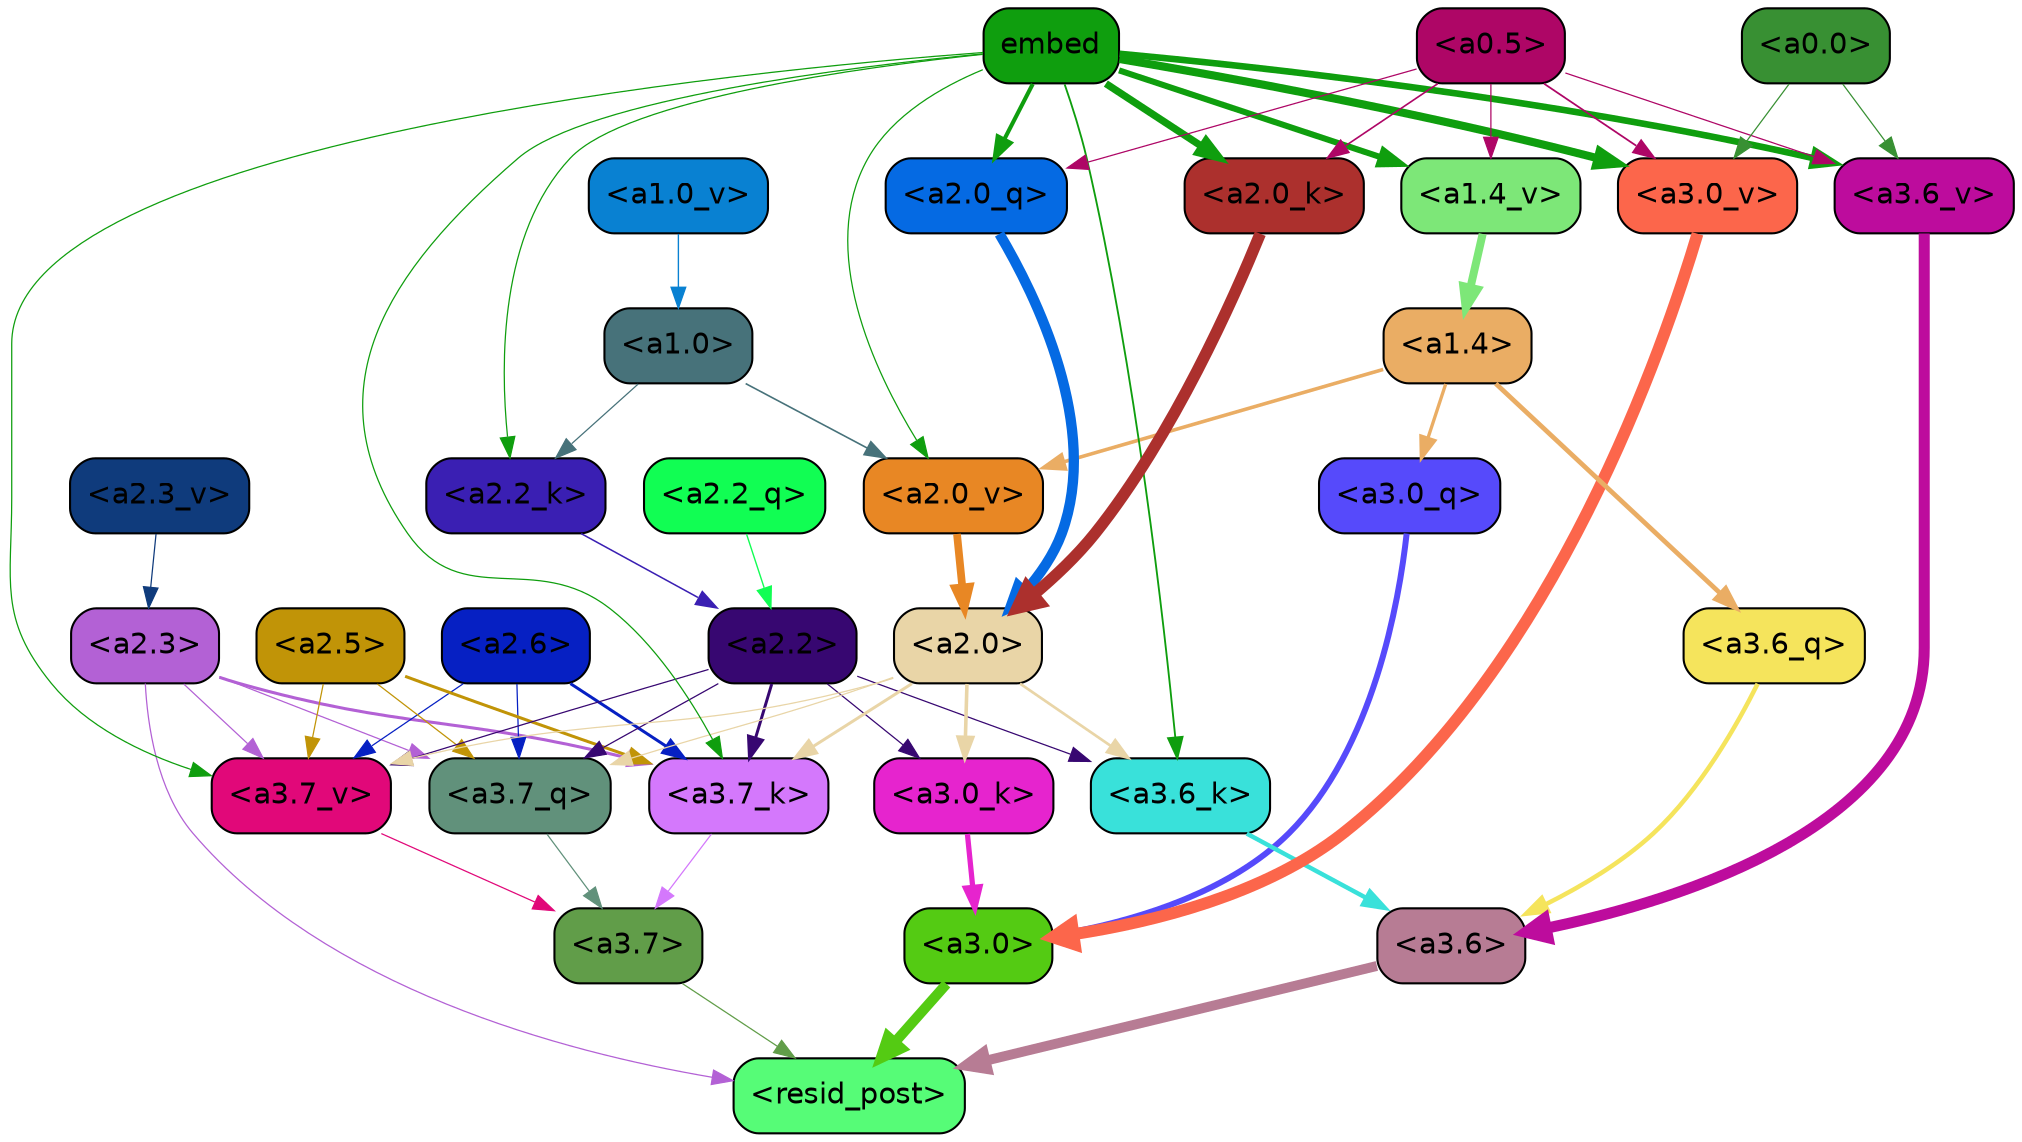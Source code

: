 strict digraph "" {
	graph [bgcolor=transparent,
		layout=dot,
		overlap=false,
		splines=true
	];
	"<a3.7>"	[color=black,
		fillcolor="#619d49",
		fontname=Helvetica,
		shape=box,
		style="filled, rounded"];
	"<resid_post>"	[color=black,
		fillcolor="#56fc77",
		fontname=Helvetica,
		shape=box,
		style="filled, rounded"];
	"<a3.7>" -> "<resid_post>"	[color="#619d49",
		penwidth=0.6];
	"<a3.6>"	[color=black,
		fillcolor="#b77c94",
		fontname=Helvetica,
		shape=box,
		style="filled, rounded"];
	"<a3.6>" -> "<resid_post>"	[color="#b77c94",
		penwidth=4.746312499046326];
	"<a3.0>"	[color=black,
		fillcolor="#54cb13",
		fontname=Helvetica,
		shape=box,
		style="filled, rounded"];
	"<a3.0>" -> "<resid_post>"	[color="#54cb13",
		penwidth=4.896343111991882];
	"<a2.3>"	[color=black,
		fillcolor="#b361d5",
		fontname=Helvetica,
		shape=box,
		style="filled, rounded"];
	"<a2.3>" -> "<resid_post>"	[color="#b361d5",
		penwidth=0.6];
	"<a3.7_q>"	[color=black,
		fillcolor="#61917b",
		fontname=Helvetica,
		shape=box,
		style="filled, rounded"];
	"<a2.3>" -> "<a3.7_q>"	[color="#b361d5",
		penwidth=0.6];
	"<a3.7_k>"	[color=black,
		fillcolor="#d478fc",
		fontname=Helvetica,
		shape=box,
		style="filled, rounded"];
	"<a2.3>" -> "<a3.7_k>"	[color="#b361d5",
		penwidth=1.467104621231556];
	"<a3.7_v>"	[color=black,
		fillcolor="#e10879",
		fontname=Helvetica,
		shape=box,
		style="filled, rounded"];
	"<a2.3>" -> "<a3.7_v>"	[color="#b361d5",
		penwidth=0.6];
	"<a3.7_q>" -> "<a3.7>"	[color="#61917b",
		penwidth=0.6];
	"<a3.6_q>"	[color=black,
		fillcolor="#f5e45c",
		fontname=Helvetica,
		shape=box,
		style="filled, rounded"];
	"<a3.6_q>" -> "<a3.6>"	[color="#f5e45c",
		penwidth=2.160832464694977];
	"<a3.0_q>"	[color=black,
		fillcolor="#564afb",
		fontname=Helvetica,
		shape=box,
		style="filled, rounded"];
	"<a3.0_q>" -> "<a3.0>"	[color="#564afb",
		penwidth=2.870753765106201];
	"<a3.7_k>" -> "<a3.7>"	[color="#d478fc",
		penwidth=0.6];
	"<a3.6_k>"	[color=black,
		fillcolor="#39e1da",
		fontname=Helvetica,
		shape=box,
		style="filled, rounded"];
	"<a3.6_k>" -> "<a3.6>"	[color="#39e1da",
		penwidth=2.13908451795578];
	"<a3.0_k>"	[color=black,
		fillcolor="#e624ce",
		fontname=Helvetica,
		shape=box,
		style="filled, rounded"];
	"<a3.0_k>" -> "<a3.0>"	[color="#e624ce",
		penwidth=2.520303964614868];
	"<a3.7_v>" -> "<a3.7>"	[color="#e10879",
		penwidth=0.6];
	"<a3.6_v>"	[color=black,
		fillcolor="#bd0c9d",
		fontname=Helvetica,
		shape=box,
		style="filled, rounded"];
	"<a3.6_v>" -> "<a3.6>"	[color="#bd0c9d",
		penwidth=5.297133803367615];
	"<a3.0_v>"	[color=black,
		fillcolor="#fc664b",
		fontname=Helvetica,
		shape=box,
		style="filled, rounded"];
	"<a3.0_v>" -> "<a3.0>"	[color="#fc664b",
		penwidth=5.680712580680847];
	"<a2.6>"	[color=black,
		fillcolor="#0620c3",
		fontname=Helvetica,
		shape=box,
		style="filled, rounded"];
	"<a2.6>" -> "<a3.7_q>"	[color="#0620c3",
		penwidth=0.6];
	"<a2.6>" -> "<a3.7_k>"	[color="#0620c3",
		penwidth=1.4453159049153328];
	"<a2.6>" -> "<a3.7_v>"	[color="#0620c3",
		penwidth=0.6];
	"<a2.5>"	[color=black,
		fillcolor="#c19407",
		fontname=Helvetica,
		shape=box,
		style="filled, rounded"];
	"<a2.5>" -> "<a3.7_q>"	[color="#c19407",
		penwidth=0.6];
	"<a2.5>" -> "<a3.7_k>"	[color="#c19407",
		penwidth=1.4526091292500496];
	"<a2.5>" -> "<a3.7_v>"	[color="#c19407",
		penwidth=0.6];
	"<a2.2>"	[color=black,
		fillcolor="#370771",
		fontname=Helvetica,
		shape=box,
		style="filled, rounded"];
	"<a2.2>" -> "<a3.7_q>"	[color="#370771",
		penwidth=0.6];
	"<a2.2>" -> "<a3.7_k>"	[color="#370771",
		penwidth=1.4310357049107552];
	"<a2.2>" -> "<a3.6_k>"	[color="#370771",
		penwidth=0.6];
	"<a2.2>" -> "<a3.0_k>"	[color="#370771",
		penwidth=0.6];
	"<a2.2>" -> "<a3.7_v>"	[color="#370771",
		penwidth=0.6];
	"<a2.0>"	[color=black,
		fillcolor="#e9d5a7",
		fontname=Helvetica,
		shape=box,
		style="filled, rounded"];
	"<a2.0>" -> "<a3.7_q>"	[color="#e9d5a7",
		penwidth=0.6];
	"<a2.0>" -> "<a3.7_k>"	[color="#e9d5a7",
		penwidth=1.4314699843525887];
	"<a2.0>" -> "<a3.6_k>"	[color="#e9d5a7",
		penwidth=1.2950235605239868];
	"<a2.0>" -> "<a3.0_k>"	[color="#e9d5a7",
		penwidth=1.712992787361145];
	"<a2.0>" -> "<a3.7_v>"	[color="#e9d5a7",
		penwidth=0.6];
	"<a1.4>"	[color=black,
		fillcolor="#eaad64",
		fontname=Helvetica,
		shape=box,
		style="filled, rounded"];
	"<a1.4>" -> "<a3.6_q>"	[color="#eaad64",
		penwidth=2.2719132900238037];
	"<a1.4>" -> "<a3.0_q>"	[color="#eaad64",
		penwidth=1.5932877659797668];
	"<a2.0_v>"	[color=black,
		fillcolor="#e88724",
		fontname=Helvetica,
		shape=box,
		style="filled, rounded"];
	"<a1.4>" -> "<a2.0_v>"	[color="#eaad64",
		penwidth=1.7291951477527618];
	embed	[color=black,
		fillcolor="#0f9e0e",
		fontname=Helvetica,
		shape=box,
		style="filled, rounded"];
	embed -> "<a3.7_k>"	[color="#0f9e0e",
		penwidth=0.6];
	embed -> "<a3.6_k>"	[color="#0f9e0e",
		penwidth=0.891706109046936];
	embed -> "<a3.7_v>"	[color="#0f9e0e",
		penwidth=0.6];
	embed -> "<a3.6_v>"	[color="#0f9e0e",
		penwidth=3.1766927242279053];
	embed -> "<a3.0_v>"	[color="#0f9e0e",
		penwidth=3.9005755856633186];
	"<a2.0_q>"	[color=black,
		fillcolor="#056ae3",
		fontname=Helvetica,
		shape=box,
		style="filled, rounded"];
	embed -> "<a2.0_q>"	[color="#0f9e0e",
		penwidth=1.9666987657546997];
	"<a2.2_k>"	[color=black,
		fillcolor="#3a1fb3",
		fontname=Helvetica,
		shape=box,
		style="filled, rounded"];
	embed -> "<a2.2_k>"	[color="#0f9e0e",
		penwidth=0.6];
	"<a2.0_k>"	[color=black,
		fillcolor="#ac302d",
		fontname=Helvetica,
		shape=box,
		style="filled, rounded"];
	embed -> "<a2.0_k>"	[color="#0f9e0e",
		penwidth=3.5067105293273926];
	embed -> "<a2.0_v>"	[color="#0f9e0e",
		penwidth=0.6];
	"<a1.4_v>"	[color=black,
		fillcolor="#7de778",
		fontname=Helvetica,
		shape=box,
		style="filled, rounded"];
	embed -> "<a1.4_v>"	[color="#0f9e0e",
		penwidth=2.921818971633911];
	"<a0.5>"	[color=black,
		fillcolor="#ae0666",
		fontname=Helvetica,
		shape=box,
		style="filled, rounded"];
	"<a0.5>" -> "<a3.6_v>"	[color="#ae0666",
		penwidth=0.6];
	"<a0.5>" -> "<a3.0_v>"	[color="#ae0666",
		penwidth=0.8493617177009583];
	"<a0.5>" -> "<a2.0_q>"	[color="#ae0666",
		penwidth=0.6];
	"<a0.5>" -> "<a2.0_k>"	[color="#ae0666",
		penwidth=0.7897228002548218];
	"<a0.5>" -> "<a1.4_v>"	[color="#ae0666",
		penwidth=0.6];
	"<a0.0>"	[color=black,
		fillcolor="#389033",
		fontname=Helvetica,
		shape=box,
		style="filled, rounded"];
	"<a0.0>" -> "<a3.6_v>"	[color="#389033",
		penwidth=0.6];
	"<a0.0>" -> "<a3.0_v>"	[color="#389033",
		penwidth=0.6];
	"<a2.2_q>"	[color=black,
		fillcolor="#11fe53",
		fontname=Helvetica,
		shape=box,
		style="filled, rounded"];
	"<a2.2_q>" -> "<a2.2>"	[color="#11fe53",
		penwidth=0.6677633281797171];
	"<a2.0_q>" -> "<a2.0>"	[color="#056ae3",
		penwidth=4.966194009408355];
	"<a2.2_k>" -> "<a2.2>"	[color="#3a1fb3",
		penwidth=0.7399393804371357];
	"<a2.0_k>" -> "<a2.0>"	[color="#ac302d",
		penwidth=5.5817058570683];
	"<a2.3_v>"	[color=black,
		fillcolor="#0f3b7c",
		fontname=Helvetica,
		shape=box,
		style="filled, rounded"];
	"<a2.3_v>" -> "<a2.3>"	[color="#0f3b7c",
		penwidth=0.6];
	"<a2.0_v>" -> "<a2.0>"	[color="#e88724",
		penwidth=3.7102378383278847];
	"<a1.0>"	[color=black,
		fillcolor="#47727a",
		fontname=Helvetica,
		shape=box,
		style="filled, rounded"];
	"<a1.0>" -> "<a2.2_k>"	[color="#47727a",
		penwidth=0.6];
	"<a1.0>" -> "<a2.0_v>"	[color="#47727a",
		penwidth=0.7823128998279572];
	"<a1.4_v>" -> "<a1.4>"	[color="#7de778",
		penwidth=3.84571635723114];
	"<a1.0_v>"	[color=black,
		fillcolor="#0981d2",
		fontname=Helvetica,
		shape=box,
		style="filled, rounded"];
	"<a1.0_v>" -> "<a1.0>"	[color="#0981d2",
		penwidth=0.6638844013214111];
}
